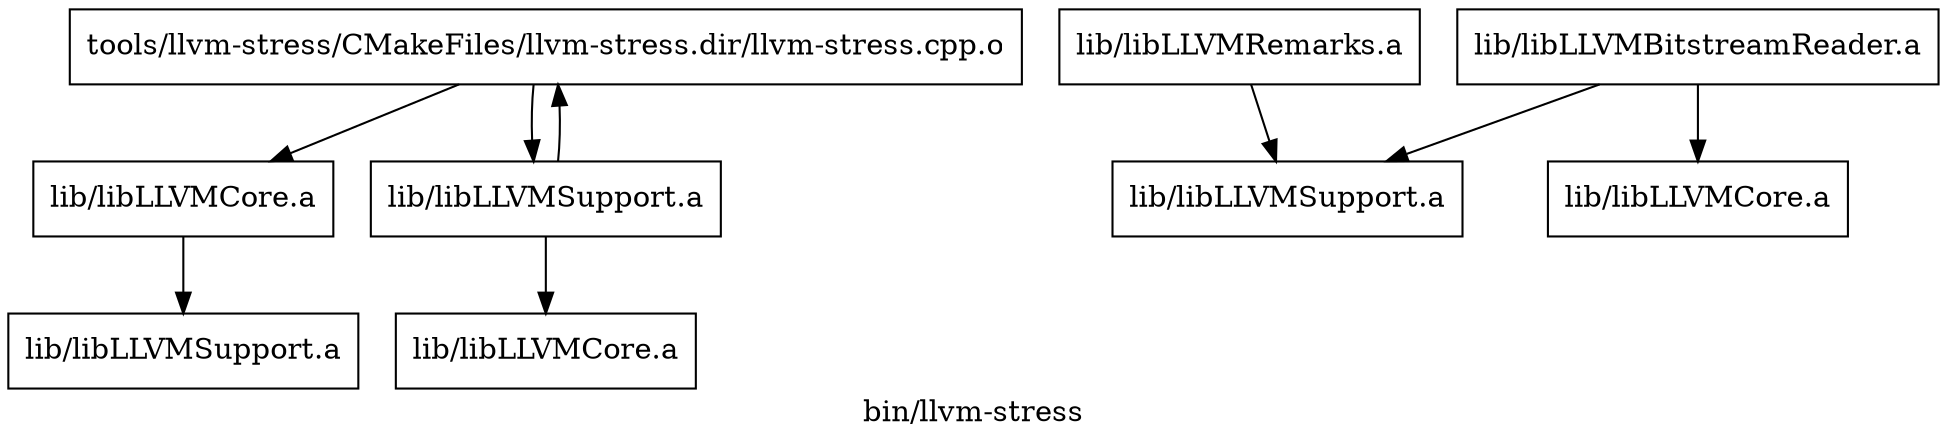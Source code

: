 digraph "bin/llvm-stress" {
	label="bin/llvm-stress";

	Node0x56030c9f4cc8 [shape=record,shape=record,label="{tools/llvm-stress/CMakeFiles/llvm-stress.dir/llvm-stress.cpp.o}"];
	Node0x56030c9f4cc8 -> Node0x56030c9f6800;
	Node0x56030c9f4cc8 -> Node0x56030c9f37a8;
	Node0x56030c9f6800 [shape=record,shape=record,label="{lib/libLLVMCore.a}"];
	Node0x56030c9f6800 -> Node0x56030c9f59c8;
	Node0x56030c9f37a8 [shape=record,shape=record,label="{lib/libLLVMSupport.a}"];
	Node0x56030c9f37a8 -> Node0x56030c9f4cc8;
	Node0x56030c9f37a8 -> Node0x56030c9f5dd8;
	Node0x56030c9f59c8 [shape=record,shape=record,label="{lib/libLLVMSupport.a}"];
	Node0x56030c9f5dd8 [shape=record,shape=record,label="{lib/libLLVMCore.a}"];
	Node0x56030c9f0e38 [shape=record,shape=record,label="{lib/libLLVMRemarks.a}"];
	Node0x56030c9f0e38 -> Node0x56030c9f0f08;
	Node0x56030c9f0f08 [shape=record,shape=record,label="{lib/libLLVMSupport.a}"];
	Node0x56030c9f65f8 [shape=record,shape=record,label="{lib/libLLVMBitstreamReader.a}"];
	Node0x56030c9f65f8 -> Node0x56030c9f4440;
	Node0x56030c9f65f8 -> Node0x56030c9f0f08;
	Node0x56030c9f4440 [shape=record,shape=record,label="{lib/libLLVMCore.a}"];
}

